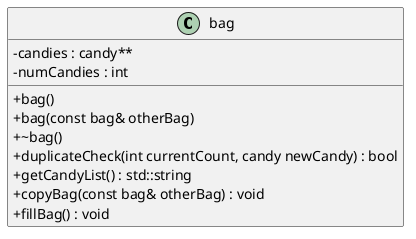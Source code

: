 @startuml

skinparam ClassAttributeIconSize 0



/' Objects '/

class bag {
	+bag()
	+bag(const bag& otherBag)
	+~bag()
	+duplicateCheck(int currentCount, candy newCandy) : bool
	-candies : candy**
	-numCandies : int
	+getCandyList() : std::string
	+copyBag(const bag& otherBag) : void
	+fillBag() : void
}





/' Inheritance relationships '/




/' Aggregation relationships '/





/' Nested objects '/



@enduml
